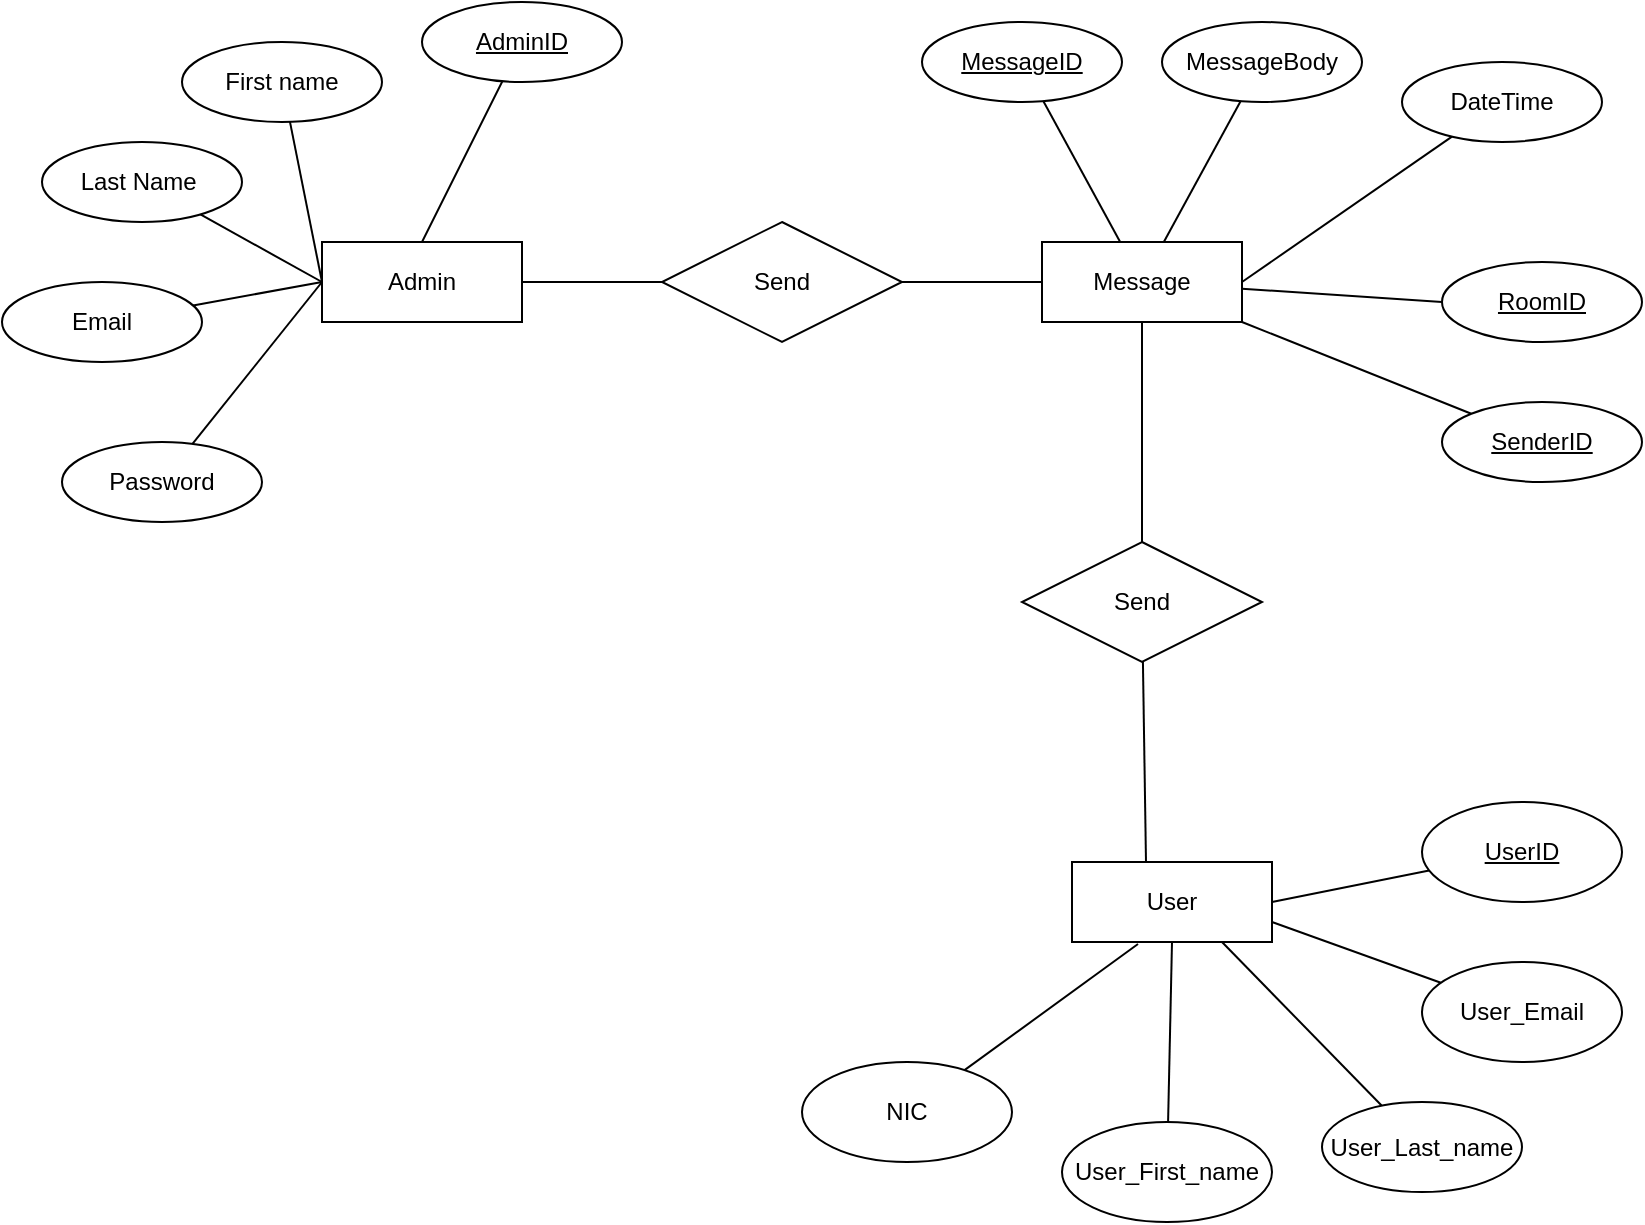 <mxfile version="18.0.1" type="device"><diagram id="d2tdoORK5018edvyFw4s" name="Page-1"><mxGraphModel dx="962" dy="638" grid="1" gridSize="10" guides="1" tooltips="1" connect="1" arrows="1" fold="1" page="1" pageScale="1" pageWidth="850" pageHeight="1100" math="0" shadow="0"><root><mxCell id="0"/><mxCell id="1" parent="0"/><mxCell id="IFqxtmeL7L9lnpnaO6BO-40" style="edgeStyle=none;rounded=0;orthogonalLoop=1;jettySize=auto;html=1;entryX=0;entryY=0.5;entryDx=0;entryDy=0;endArrow=none;endFill=0;" edge="1" parent="1" source="IFqxtmeL7L9lnpnaO6BO-1" target="IFqxtmeL7L9lnpnaO6BO-39"><mxGeometry relative="1" as="geometry"/></mxCell><mxCell id="IFqxtmeL7L9lnpnaO6BO-1" value="Admin" style="whiteSpace=wrap;html=1;align=center;" vertex="1" parent="1"><mxGeometry x="180" y="140" width="100" height="40" as="geometry"/></mxCell><mxCell id="IFqxtmeL7L9lnpnaO6BO-13" style="edgeStyle=none;rounded=0;orthogonalLoop=1;jettySize=auto;html=1;entryX=0.5;entryY=0;entryDx=0;entryDy=0;endArrow=none;endFill=0;" edge="1" parent="1" source="IFqxtmeL7L9lnpnaO6BO-2" target="IFqxtmeL7L9lnpnaO6BO-1"><mxGeometry relative="1" as="geometry"/></mxCell><mxCell id="IFqxtmeL7L9lnpnaO6BO-2" value="AdminID" style="ellipse;whiteSpace=wrap;html=1;align=center;fontStyle=4;" vertex="1" parent="1"><mxGeometry x="230" y="20" width="100" height="40" as="geometry"/></mxCell><mxCell id="IFqxtmeL7L9lnpnaO6BO-11" style="edgeStyle=none;rounded=0;orthogonalLoop=1;jettySize=auto;html=1;entryX=0;entryY=0.5;entryDx=0;entryDy=0;endArrow=none;endFill=0;" edge="1" parent="1" source="IFqxtmeL7L9lnpnaO6BO-3" target="IFqxtmeL7L9lnpnaO6BO-1"><mxGeometry relative="1" as="geometry"/></mxCell><mxCell id="IFqxtmeL7L9lnpnaO6BO-3" value="Last Name&amp;nbsp;" style="ellipse;whiteSpace=wrap;html=1;align=center;" vertex="1" parent="1"><mxGeometry x="40" y="90" width="100" height="40" as="geometry"/></mxCell><mxCell id="IFqxtmeL7L9lnpnaO6BO-12" style="edgeStyle=none;rounded=0;orthogonalLoop=1;jettySize=auto;html=1;endArrow=none;endFill=0;" edge="1" parent="1" source="IFqxtmeL7L9lnpnaO6BO-4"><mxGeometry relative="1" as="geometry"><mxPoint x="180" y="160" as="targetPoint"/></mxGeometry></mxCell><mxCell id="IFqxtmeL7L9lnpnaO6BO-4" value="First name" style="ellipse;whiteSpace=wrap;html=1;align=center;" vertex="1" parent="1"><mxGeometry x="110" y="40" width="100" height="40" as="geometry"/></mxCell><mxCell id="IFqxtmeL7L9lnpnaO6BO-10" style="rounded=0;orthogonalLoop=1;jettySize=auto;html=1;entryX=0;entryY=0.5;entryDx=0;entryDy=0;endArrow=none;endFill=0;" edge="1" parent="1" source="IFqxtmeL7L9lnpnaO6BO-5" target="IFqxtmeL7L9lnpnaO6BO-1"><mxGeometry relative="1" as="geometry"/></mxCell><mxCell id="IFqxtmeL7L9lnpnaO6BO-5" value="Email" style="ellipse;whiteSpace=wrap;html=1;align=center;" vertex="1" parent="1"><mxGeometry x="20" y="160" width="100" height="40" as="geometry"/></mxCell><mxCell id="IFqxtmeL7L9lnpnaO6BO-15" style="edgeStyle=none;rounded=0;orthogonalLoop=1;jettySize=auto;html=1;endArrow=none;endFill=0;" edge="1" parent="1" source="IFqxtmeL7L9lnpnaO6BO-6"><mxGeometry relative="1" as="geometry"><mxPoint x="180" y="160" as="targetPoint"/></mxGeometry></mxCell><mxCell id="IFqxtmeL7L9lnpnaO6BO-6" value="Password&lt;br&gt;" style="ellipse;whiteSpace=wrap;html=1;align=center;" vertex="1" parent="1"><mxGeometry x="50" y="240" width="100" height="40" as="geometry"/></mxCell><mxCell id="IFqxtmeL7L9lnpnaO6BO-29" style="edgeStyle=none;rounded=0;orthogonalLoop=1;jettySize=auto;html=1;entryX=0;entryY=0.5;entryDx=0;entryDy=0;endArrow=none;endFill=0;" edge="1" parent="1" source="IFqxtmeL7L9lnpnaO6BO-8" target="IFqxtmeL7L9lnpnaO6BO-28"><mxGeometry relative="1" as="geometry"/></mxCell><mxCell id="IFqxtmeL7L9lnpnaO6BO-30" style="edgeStyle=none;rounded=0;orthogonalLoop=1;jettySize=auto;html=1;endArrow=none;endFill=0;" edge="1" parent="1" source="IFqxtmeL7L9lnpnaO6BO-8" target="IFqxtmeL7L9lnpnaO6BO-27"><mxGeometry relative="1" as="geometry"/></mxCell><mxCell id="IFqxtmeL7L9lnpnaO6BO-8" value="Message" style="whiteSpace=wrap;html=1;align=center;" vertex="1" parent="1"><mxGeometry x="540" y="140" width="100" height="40" as="geometry"/></mxCell><mxCell id="IFqxtmeL7L9lnpnaO6BO-20" style="edgeStyle=none;rounded=0;orthogonalLoop=1;jettySize=auto;html=1;endArrow=none;endFill=0;" edge="1" parent="1" source="IFqxtmeL7L9lnpnaO6BO-16" target="IFqxtmeL7L9lnpnaO6BO-8"><mxGeometry relative="1" as="geometry"/></mxCell><mxCell id="IFqxtmeL7L9lnpnaO6BO-16" value="MessageID" style="ellipse;whiteSpace=wrap;html=1;align=center;fontStyle=4;" vertex="1" parent="1"><mxGeometry x="480" y="30" width="100" height="40" as="geometry"/></mxCell><mxCell id="IFqxtmeL7L9lnpnaO6BO-22" style="edgeStyle=none;rounded=0;orthogonalLoop=1;jettySize=auto;html=1;entryX=1;entryY=0.5;entryDx=0;entryDy=0;endArrow=none;endFill=0;" edge="1" parent="1" source="IFqxtmeL7L9lnpnaO6BO-17" target="IFqxtmeL7L9lnpnaO6BO-8"><mxGeometry relative="1" as="geometry"/></mxCell><mxCell id="IFqxtmeL7L9lnpnaO6BO-17" value="DateTime" style="ellipse;whiteSpace=wrap;html=1;align=center;" vertex="1" parent="1"><mxGeometry x="720" y="50" width="100" height="40" as="geometry"/></mxCell><mxCell id="IFqxtmeL7L9lnpnaO6BO-21" style="edgeStyle=none;rounded=0;orthogonalLoop=1;jettySize=auto;html=1;endArrow=none;endFill=0;" edge="1" parent="1" source="IFqxtmeL7L9lnpnaO6BO-18" target="IFqxtmeL7L9lnpnaO6BO-8"><mxGeometry relative="1" as="geometry"/></mxCell><mxCell id="IFqxtmeL7L9lnpnaO6BO-18" value="MessageBody" style="ellipse;whiteSpace=wrap;html=1;align=center;" vertex="1" parent="1"><mxGeometry x="600" y="30" width="100" height="40" as="geometry"/></mxCell><mxCell id="IFqxtmeL7L9lnpnaO6BO-26" value="User" style="whiteSpace=wrap;html=1;align=center;" vertex="1" parent="1"><mxGeometry x="555" y="450" width="100" height="40" as="geometry"/></mxCell><mxCell id="IFqxtmeL7L9lnpnaO6BO-27" value="SenderID" style="ellipse;whiteSpace=wrap;html=1;align=center;fontStyle=4;" vertex="1" parent="1"><mxGeometry x="740" y="220" width="100" height="40" as="geometry"/></mxCell><mxCell id="IFqxtmeL7L9lnpnaO6BO-28" value="RoomID" style="ellipse;whiteSpace=wrap;html=1;align=center;fontStyle=4;" vertex="1" parent="1"><mxGeometry x="740" y="150" width="100" height="40" as="geometry"/></mxCell><mxCell id="IFqxtmeL7L9lnpnaO6BO-38" style="edgeStyle=none;rounded=0;orthogonalLoop=1;jettySize=auto;html=1;entryX=1;entryY=0.5;entryDx=0;entryDy=0;endArrow=none;endFill=0;" edge="1" parent="1" source="IFqxtmeL7L9lnpnaO6BO-31" target="IFqxtmeL7L9lnpnaO6BO-26"><mxGeometry relative="1" as="geometry"/></mxCell><mxCell id="IFqxtmeL7L9lnpnaO6BO-31" value="UserID" style="ellipse;whiteSpace=wrap;html=1;align=center;fontStyle=4;" vertex="1" parent="1"><mxGeometry x="730" y="420" width="100" height="50" as="geometry"/></mxCell><mxCell id="IFqxtmeL7L9lnpnaO6BO-35" style="edgeStyle=none;rounded=0;orthogonalLoop=1;jettySize=auto;html=1;entryX=0.5;entryY=1;entryDx=0;entryDy=0;endArrow=none;endFill=0;" edge="1" parent="1" source="IFqxtmeL7L9lnpnaO6BO-32" target="IFqxtmeL7L9lnpnaO6BO-26"><mxGeometry relative="1" as="geometry"/></mxCell><mxCell id="IFqxtmeL7L9lnpnaO6BO-32" value="User_First_name" style="ellipse;whiteSpace=wrap;html=1;align=center;" vertex="1" parent="1"><mxGeometry x="550" y="580" width="105" height="50" as="geometry"/></mxCell><mxCell id="IFqxtmeL7L9lnpnaO6BO-37" style="edgeStyle=none;rounded=0;orthogonalLoop=1;jettySize=auto;html=1;entryX=1;entryY=0.75;entryDx=0;entryDy=0;endArrow=none;endFill=0;" edge="1" parent="1" source="IFqxtmeL7L9lnpnaO6BO-33" target="IFqxtmeL7L9lnpnaO6BO-26"><mxGeometry relative="1" as="geometry"/></mxCell><mxCell id="IFqxtmeL7L9lnpnaO6BO-33" value="User_Email" style="ellipse;whiteSpace=wrap;html=1;align=center;" vertex="1" parent="1"><mxGeometry x="730" y="500" width="100" height="50" as="geometry"/></mxCell><mxCell id="IFqxtmeL7L9lnpnaO6BO-36" style="edgeStyle=none;rounded=0;orthogonalLoop=1;jettySize=auto;html=1;entryX=0.75;entryY=1;entryDx=0;entryDy=0;endArrow=none;endFill=0;" edge="1" parent="1" source="IFqxtmeL7L9lnpnaO6BO-34" target="IFqxtmeL7L9lnpnaO6BO-26"><mxGeometry relative="1" as="geometry"/></mxCell><mxCell id="IFqxtmeL7L9lnpnaO6BO-34" value="User_Last_name" style="ellipse;whiteSpace=wrap;html=1;align=center;" vertex="1" parent="1"><mxGeometry x="680" y="570" width="100" height="45" as="geometry"/></mxCell><mxCell id="IFqxtmeL7L9lnpnaO6BO-41" style="edgeStyle=none;rounded=0;orthogonalLoop=1;jettySize=auto;html=1;exitX=1;exitY=0.5;exitDx=0;exitDy=0;entryX=0;entryY=0.5;entryDx=0;entryDy=0;endArrow=none;endFill=0;" edge="1" parent="1" source="IFqxtmeL7L9lnpnaO6BO-39" target="IFqxtmeL7L9lnpnaO6BO-8"><mxGeometry relative="1" as="geometry"/></mxCell><mxCell id="IFqxtmeL7L9lnpnaO6BO-39" value="Send" style="shape=rhombus;perimeter=rhombusPerimeter;whiteSpace=wrap;html=1;align=center;" vertex="1" parent="1"><mxGeometry x="350" y="130" width="120" height="60" as="geometry"/></mxCell><mxCell id="IFqxtmeL7L9lnpnaO6BO-43" style="edgeStyle=none;rounded=0;orthogonalLoop=1;jettySize=auto;html=1;entryX=0.5;entryY=1;entryDx=0;entryDy=0;endArrow=none;endFill=0;" edge="1" parent="1" source="IFqxtmeL7L9lnpnaO6BO-42" target="IFqxtmeL7L9lnpnaO6BO-8"><mxGeometry relative="1" as="geometry"/></mxCell><mxCell id="IFqxtmeL7L9lnpnaO6BO-44" style="edgeStyle=none;rounded=0;orthogonalLoop=1;jettySize=auto;html=1;endArrow=none;endFill=0;entryX=0.37;entryY=0;entryDx=0;entryDy=0;entryPerimeter=0;" edge="1" parent="1" source="IFqxtmeL7L9lnpnaO6BO-42" target="IFqxtmeL7L9lnpnaO6BO-26"><mxGeometry relative="1" as="geometry"><mxPoint x="590" y="440" as="targetPoint"/></mxGeometry></mxCell><mxCell id="IFqxtmeL7L9lnpnaO6BO-42" value="Send" style="shape=rhombus;perimeter=rhombusPerimeter;whiteSpace=wrap;html=1;align=center;" vertex="1" parent="1"><mxGeometry x="530" y="290" width="120" height="60" as="geometry"/></mxCell><mxCell id="IFqxtmeL7L9lnpnaO6BO-46" style="edgeStyle=none;rounded=0;orthogonalLoop=1;jettySize=auto;html=1;entryX=0.33;entryY=1.025;entryDx=0;entryDy=0;entryPerimeter=0;endArrow=none;endFill=0;" edge="1" parent="1" source="IFqxtmeL7L9lnpnaO6BO-45" target="IFqxtmeL7L9lnpnaO6BO-26"><mxGeometry relative="1" as="geometry"/></mxCell><mxCell id="IFqxtmeL7L9lnpnaO6BO-45" value="NIC" style="ellipse;whiteSpace=wrap;html=1;align=center;" vertex="1" parent="1"><mxGeometry x="420" y="550" width="105" height="50" as="geometry"/></mxCell></root></mxGraphModel></diagram></mxfile>
